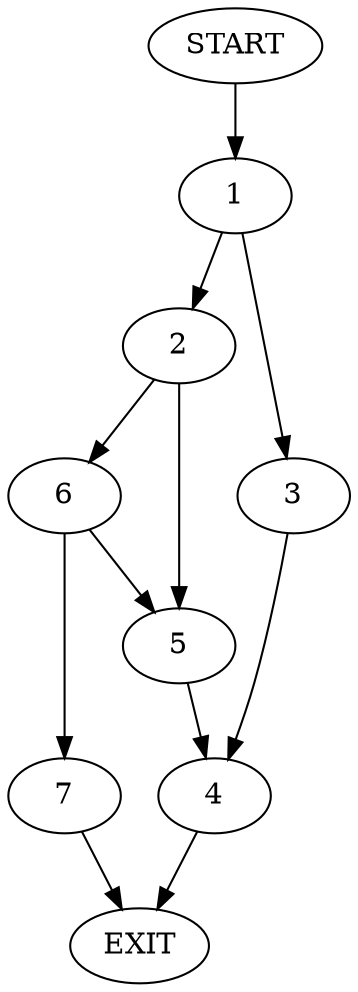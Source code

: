 digraph {
0 [label="START"]
8 [label="EXIT"]
0 -> 1
1 -> 2
1 -> 3
3 -> 4
2 -> 5
2 -> 6
4 -> 8
6 -> 5
6 -> 7
5 -> 4
7 -> 8
}
